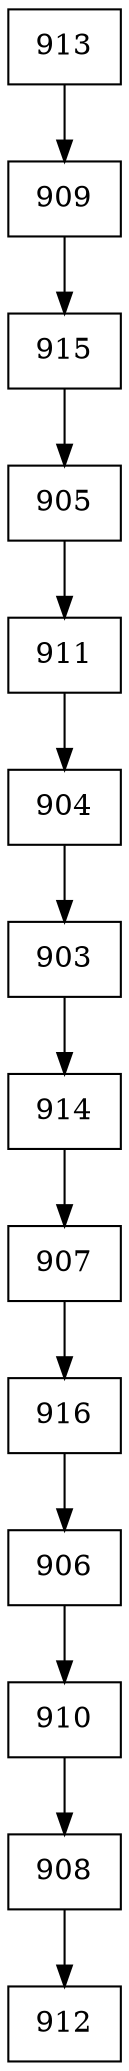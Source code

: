 digraph G {
  node [shape=record];
  node0 [label="{913}"];
  node0 -> node1;
  node1 [label="{909}"];
  node1 -> node2;
  node2 [label="{915}"];
  node2 -> node3;
  node3 [label="{905}"];
  node3 -> node4;
  node4 [label="{911}"];
  node4 -> node5;
  node5 [label="{904}"];
  node5 -> node6;
  node6 [label="{903}"];
  node6 -> node7;
  node7 [label="{914}"];
  node7 -> node8;
  node8 [label="{907}"];
  node8 -> node9;
  node9 [label="{916}"];
  node9 -> node10;
  node10 [label="{906}"];
  node10 -> node11;
  node11 [label="{910}"];
  node11 -> node12;
  node12 [label="{908}"];
  node12 -> node13;
  node13 [label="{912}"];
}

